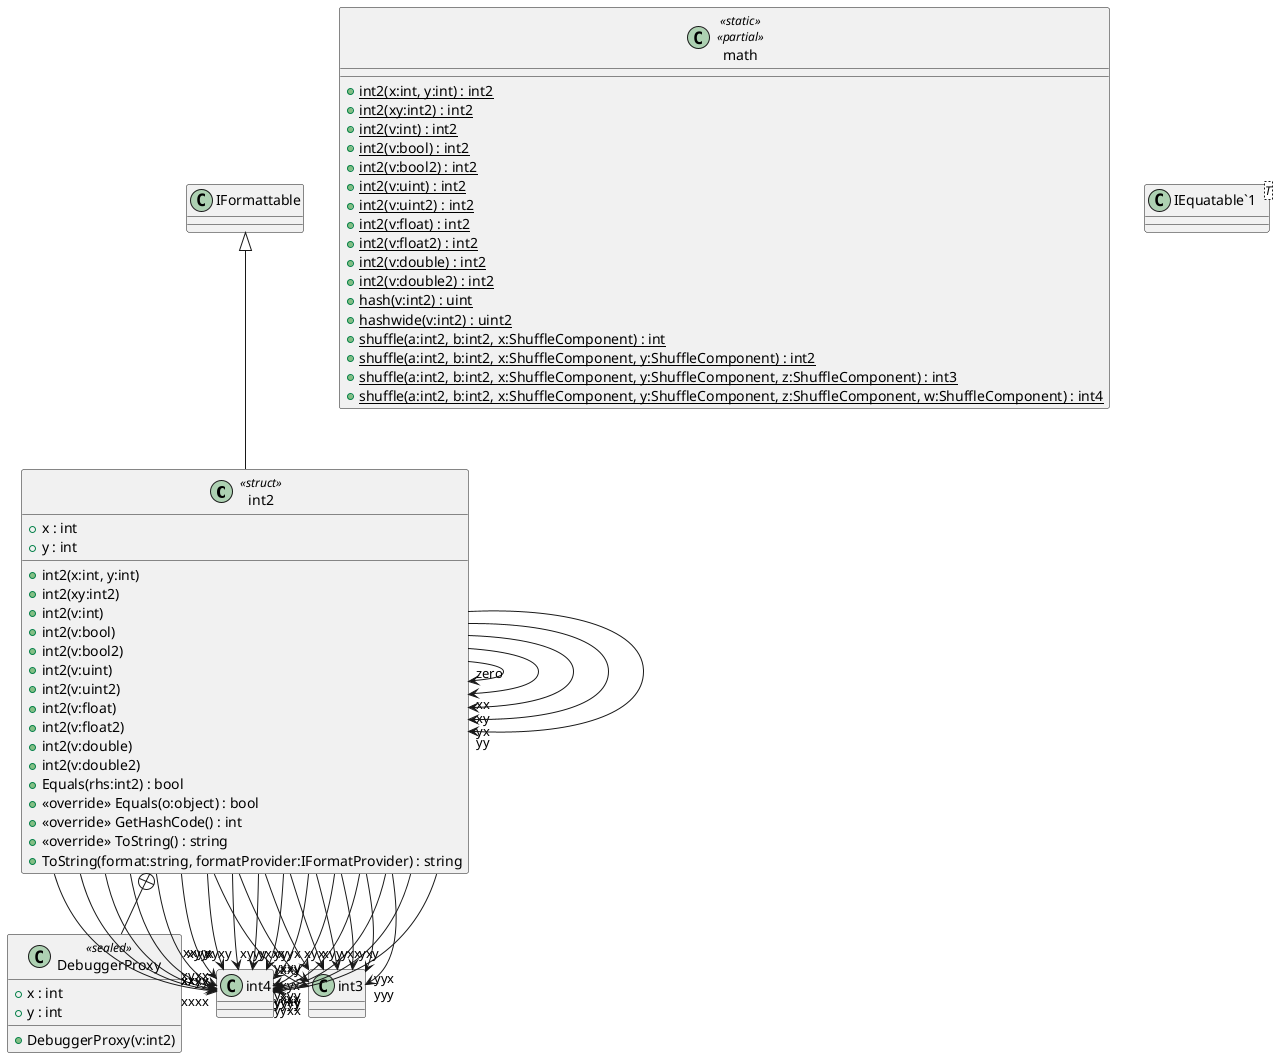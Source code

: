 @startuml
class int2 <<struct>> {
    + x : int
    + y : int
    + int2(x:int, y:int)
    + int2(xy:int2)
    + int2(v:int)
    + int2(v:bool)
    + int2(v:bool2)
    + int2(v:uint)
    + int2(v:uint2)
    + int2(v:float)
    + int2(v:float2)
    + int2(v:double)
    + int2(v:double2)
    + Equals(rhs:int2) : bool
    + <<override>> Equals(o:object) : bool
    + <<override>> GetHashCode() : int
    + <<override>> ToString() : string
    + ToString(format:string, formatProvider:IFormatProvider) : string
}
class math <<static>> <<partial>> {
    + {static} int2(x:int, y:int) : int2
    + {static} int2(xy:int2) : int2
    + {static} int2(v:int) : int2
    + {static} int2(v:bool) : int2
    + {static} int2(v:bool2) : int2
    + {static} int2(v:uint) : int2
    + {static} int2(v:uint2) : int2
    + {static} int2(v:float) : int2
    + {static} int2(v:float2) : int2
    + {static} int2(v:double) : int2
    + {static} int2(v:double2) : int2
    + {static} hash(v:int2) : uint
    + {static} hashwide(v:int2) : uint2
    + {static} shuffle(a:int2, b:int2, x:ShuffleComponent) : int
    + {static} shuffle(a:int2, b:int2, x:ShuffleComponent, y:ShuffleComponent) : int2
    + {static} shuffle(a:int2, b:int2, x:ShuffleComponent, y:ShuffleComponent, z:ShuffleComponent) : int3
    + {static} shuffle(a:int2, b:int2, x:ShuffleComponent, y:ShuffleComponent, z:ShuffleComponent, w:ShuffleComponent) : int4
}
class "IEquatable`1"<T> {
}
class DebuggerProxy <<sealed>> {
    + x : int
    + y : int
    + DebuggerProxy(v:int2)
}
IFormattable <|-- int2
int2 --> "zero" int2
int2 --> "xxxx" int4
int2 --> "xxxy" int4
int2 --> "xxyx" int4
int2 --> "xxyy" int4
int2 --> "xyxx" int4
int2 --> "xyxy" int4
int2 --> "xyyx" int4
int2 --> "xyyy" int4
int2 --> "yxxx" int4
int2 --> "yxxy" int4
int2 --> "yxyx" int4
int2 --> "yxyy" int4
int2 --> "yyxx" int4
int2 --> "yyxy" int4
int2 --> "yyyx" int4
int2 --> "yyyy" int4
int2 --> "xxx" int3
int2 --> "xxy" int3
int2 --> "xyx" int3
int2 --> "xyy" int3
int2 --> "yxx" int3
int2 --> "yxy" int3
int2 --> "yyx" int3
int2 --> "yyy" int3
int2 --> "xx" int2
int2 --> "xy" int2
int2 --> "yx" int2
int2 --> "yy" int2
int2 +-- DebuggerProxy
@enduml
